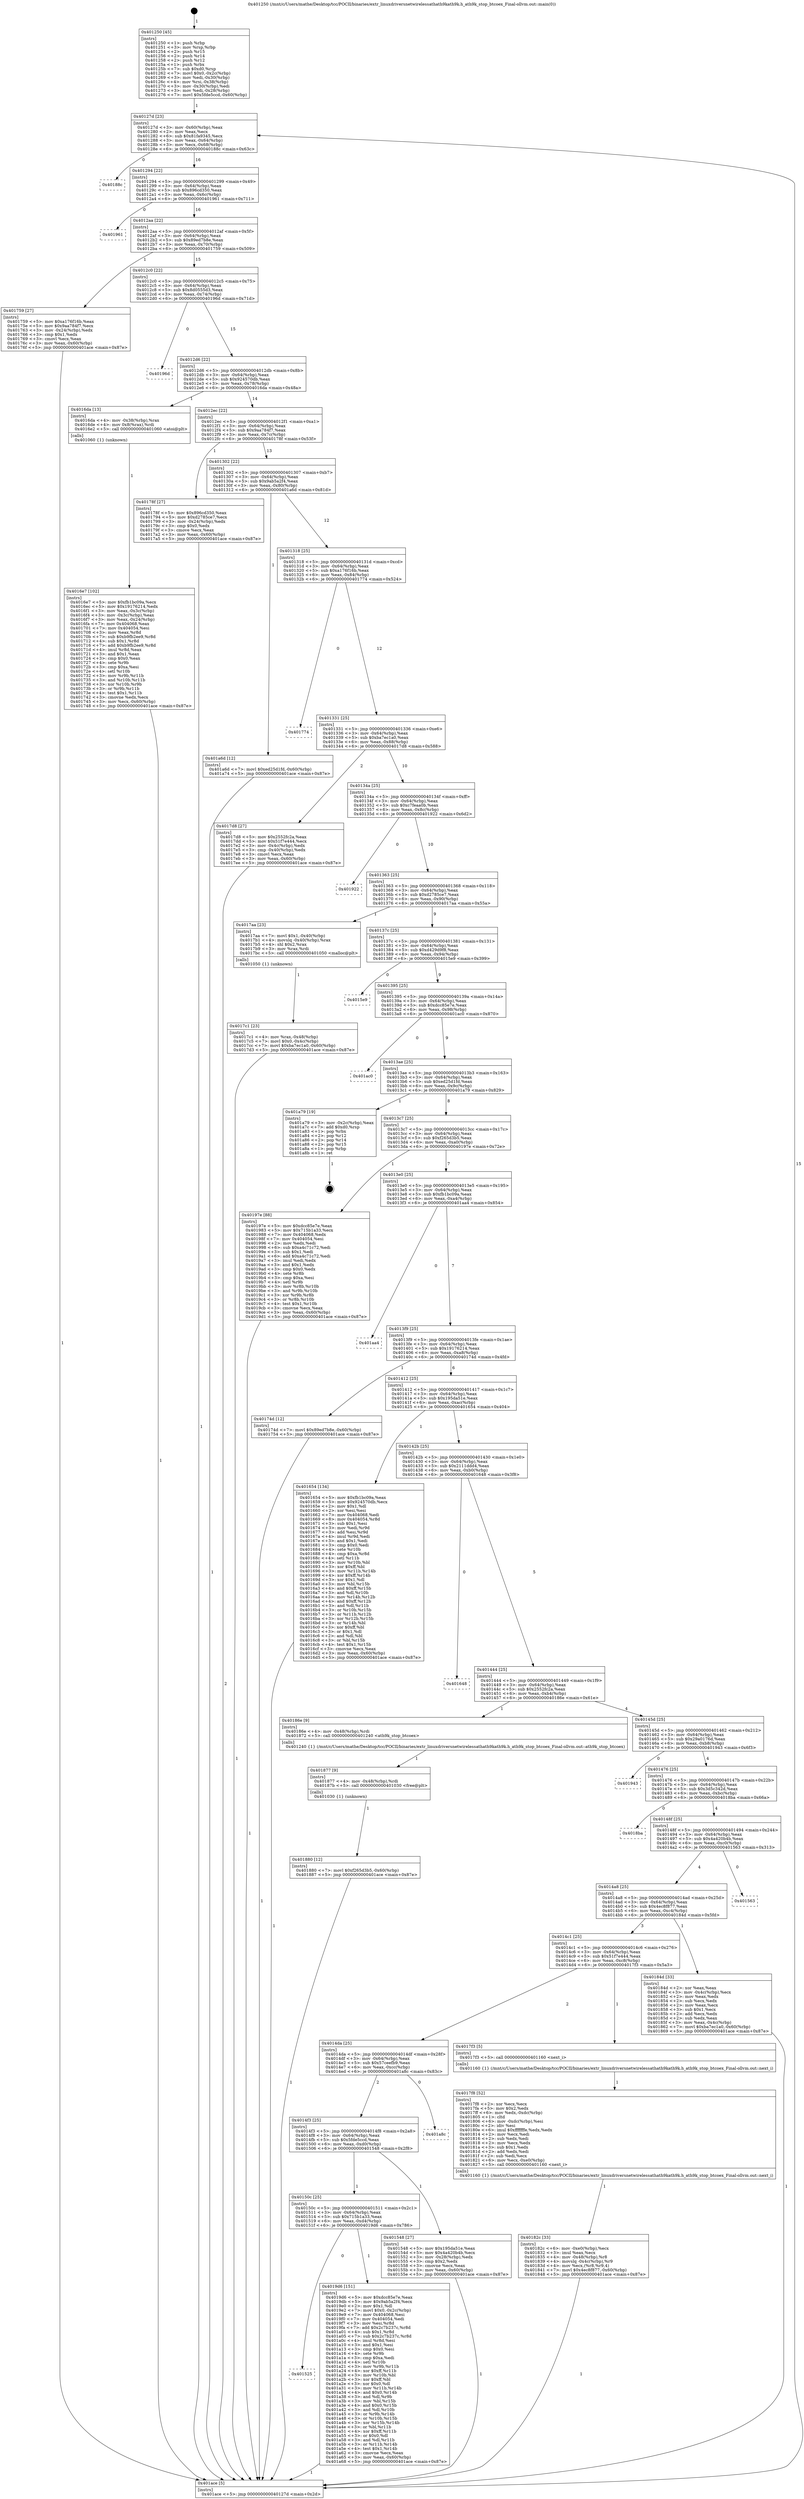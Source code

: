 digraph "0x401250" {
  label = "0x401250 (/mnt/c/Users/mathe/Desktop/tcc/POCII/binaries/extr_linuxdriversnetwirelessathath9kath9k.h_ath9k_stop_btcoex_Final-ollvm.out::main(0))"
  labelloc = "t"
  node[shape=record]

  Entry [label="",width=0.3,height=0.3,shape=circle,fillcolor=black,style=filled]
  "0x40127d" [label="{
     0x40127d [23]\l
     | [instrs]\l
     &nbsp;&nbsp;0x40127d \<+3\>: mov -0x60(%rbp),%eax\l
     &nbsp;&nbsp;0x401280 \<+2\>: mov %eax,%ecx\l
     &nbsp;&nbsp;0x401282 \<+6\>: sub $0x81fa9345,%ecx\l
     &nbsp;&nbsp;0x401288 \<+3\>: mov %eax,-0x64(%rbp)\l
     &nbsp;&nbsp;0x40128b \<+3\>: mov %ecx,-0x68(%rbp)\l
     &nbsp;&nbsp;0x40128e \<+6\>: je 000000000040188c \<main+0x63c\>\l
  }"]
  "0x40188c" [label="{
     0x40188c\l
  }", style=dashed]
  "0x401294" [label="{
     0x401294 [22]\l
     | [instrs]\l
     &nbsp;&nbsp;0x401294 \<+5\>: jmp 0000000000401299 \<main+0x49\>\l
     &nbsp;&nbsp;0x401299 \<+3\>: mov -0x64(%rbp),%eax\l
     &nbsp;&nbsp;0x40129c \<+5\>: sub $0x896cd350,%eax\l
     &nbsp;&nbsp;0x4012a1 \<+3\>: mov %eax,-0x6c(%rbp)\l
     &nbsp;&nbsp;0x4012a4 \<+6\>: je 0000000000401961 \<main+0x711\>\l
  }"]
  Exit [label="",width=0.3,height=0.3,shape=circle,fillcolor=black,style=filled,peripheries=2]
  "0x401961" [label="{
     0x401961\l
  }", style=dashed]
  "0x4012aa" [label="{
     0x4012aa [22]\l
     | [instrs]\l
     &nbsp;&nbsp;0x4012aa \<+5\>: jmp 00000000004012af \<main+0x5f\>\l
     &nbsp;&nbsp;0x4012af \<+3\>: mov -0x64(%rbp),%eax\l
     &nbsp;&nbsp;0x4012b2 \<+5\>: sub $0x89ed7b8e,%eax\l
     &nbsp;&nbsp;0x4012b7 \<+3\>: mov %eax,-0x70(%rbp)\l
     &nbsp;&nbsp;0x4012ba \<+6\>: je 0000000000401759 \<main+0x509\>\l
  }"]
  "0x401525" [label="{
     0x401525\l
  }", style=dashed]
  "0x401759" [label="{
     0x401759 [27]\l
     | [instrs]\l
     &nbsp;&nbsp;0x401759 \<+5\>: mov $0xa176f16b,%eax\l
     &nbsp;&nbsp;0x40175e \<+5\>: mov $0x9aa784f7,%ecx\l
     &nbsp;&nbsp;0x401763 \<+3\>: mov -0x24(%rbp),%edx\l
     &nbsp;&nbsp;0x401766 \<+3\>: cmp $0x1,%edx\l
     &nbsp;&nbsp;0x401769 \<+3\>: cmovl %ecx,%eax\l
     &nbsp;&nbsp;0x40176c \<+3\>: mov %eax,-0x60(%rbp)\l
     &nbsp;&nbsp;0x40176f \<+5\>: jmp 0000000000401ace \<main+0x87e\>\l
  }"]
  "0x4012c0" [label="{
     0x4012c0 [22]\l
     | [instrs]\l
     &nbsp;&nbsp;0x4012c0 \<+5\>: jmp 00000000004012c5 \<main+0x75\>\l
     &nbsp;&nbsp;0x4012c5 \<+3\>: mov -0x64(%rbp),%eax\l
     &nbsp;&nbsp;0x4012c8 \<+5\>: sub $0x8d0555d3,%eax\l
     &nbsp;&nbsp;0x4012cd \<+3\>: mov %eax,-0x74(%rbp)\l
     &nbsp;&nbsp;0x4012d0 \<+6\>: je 000000000040196d \<main+0x71d\>\l
  }"]
  "0x4019d6" [label="{
     0x4019d6 [151]\l
     | [instrs]\l
     &nbsp;&nbsp;0x4019d6 \<+5\>: mov $0xdcc85e7e,%eax\l
     &nbsp;&nbsp;0x4019db \<+5\>: mov $0x9ab5a2f4,%ecx\l
     &nbsp;&nbsp;0x4019e0 \<+2\>: mov $0x1,%dl\l
     &nbsp;&nbsp;0x4019e2 \<+7\>: movl $0x0,-0x2c(%rbp)\l
     &nbsp;&nbsp;0x4019e9 \<+7\>: mov 0x404068,%esi\l
     &nbsp;&nbsp;0x4019f0 \<+7\>: mov 0x404054,%edi\l
     &nbsp;&nbsp;0x4019f7 \<+3\>: mov %esi,%r8d\l
     &nbsp;&nbsp;0x4019fa \<+7\>: add $0x2c7b237c,%r8d\l
     &nbsp;&nbsp;0x401a01 \<+4\>: sub $0x1,%r8d\l
     &nbsp;&nbsp;0x401a05 \<+7\>: sub $0x2c7b237c,%r8d\l
     &nbsp;&nbsp;0x401a0c \<+4\>: imul %r8d,%esi\l
     &nbsp;&nbsp;0x401a10 \<+3\>: and $0x1,%esi\l
     &nbsp;&nbsp;0x401a13 \<+3\>: cmp $0x0,%esi\l
     &nbsp;&nbsp;0x401a16 \<+4\>: sete %r9b\l
     &nbsp;&nbsp;0x401a1a \<+3\>: cmp $0xa,%edi\l
     &nbsp;&nbsp;0x401a1d \<+4\>: setl %r10b\l
     &nbsp;&nbsp;0x401a21 \<+3\>: mov %r9b,%r11b\l
     &nbsp;&nbsp;0x401a24 \<+4\>: xor $0xff,%r11b\l
     &nbsp;&nbsp;0x401a28 \<+3\>: mov %r10b,%bl\l
     &nbsp;&nbsp;0x401a2b \<+3\>: xor $0xff,%bl\l
     &nbsp;&nbsp;0x401a2e \<+3\>: xor $0x0,%dl\l
     &nbsp;&nbsp;0x401a31 \<+3\>: mov %r11b,%r14b\l
     &nbsp;&nbsp;0x401a34 \<+4\>: and $0x0,%r14b\l
     &nbsp;&nbsp;0x401a38 \<+3\>: and %dl,%r9b\l
     &nbsp;&nbsp;0x401a3b \<+3\>: mov %bl,%r15b\l
     &nbsp;&nbsp;0x401a3e \<+4\>: and $0x0,%r15b\l
     &nbsp;&nbsp;0x401a42 \<+3\>: and %dl,%r10b\l
     &nbsp;&nbsp;0x401a45 \<+3\>: or %r9b,%r14b\l
     &nbsp;&nbsp;0x401a48 \<+3\>: or %r10b,%r15b\l
     &nbsp;&nbsp;0x401a4b \<+3\>: xor %r15b,%r14b\l
     &nbsp;&nbsp;0x401a4e \<+3\>: or %bl,%r11b\l
     &nbsp;&nbsp;0x401a51 \<+4\>: xor $0xff,%r11b\l
     &nbsp;&nbsp;0x401a55 \<+3\>: or $0x0,%dl\l
     &nbsp;&nbsp;0x401a58 \<+3\>: and %dl,%r11b\l
     &nbsp;&nbsp;0x401a5b \<+3\>: or %r11b,%r14b\l
     &nbsp;&nbsp;0x401a5e \<+4\>: test $0x1,%r14b\l
     &nbsp;&nbsp;0x401a62 \<+3\>: cmovne %ecx,%eax\l
     &nbsp;&nbsp;0x401a65 \<+3\>: mov %eax,-0x60(%rbp)\l
     &nbsp;&nbsp;0x401a68 \<+5\>: jmp 0000000000401ace \<main+0x87e\>\l
  }"]
  "0x40196d" [label="{
     0x40196d\l
  }", style=dashed]
  "0x4012d6" [label="{
     0x4012d6 [22]\l
     | [instrs]\l
     &nbsp;&nbsp;0x4012d6 \<+5\>: jmp 00000000004012db \<main+0x8b\>\l
     &nbsp;&nbsp;0x4012db \<+3\>: mov -0x64(%rbp),%eax\l
     &nbsp;&nbsp;0x4012de \<+5\>: sub $0x924570db,%eax\l
     &nbsp;&nbsp;0x4012e3 \<+3\>: mov %eax,-0x78(%rbp)\l
     &nbsp;&nbsp;0x4012e6 \<+6\>: je 00000000004016da \<main+0x48a\>\l
  }"]
  "0x401880" [label="{
     0x401880 [12]\l
     | [instrs]\l
     &nbsp;&nbsp;0x401880 \<+7\>: movl $0xf265d3b5,-0x60(%rbp)\l
     &nbsp;&nbsp;0x401887 \<+5\>: jmp 0000000000401ace \<main+0x87e\>\l
  }"]
  "0x4016da" [label="{
     0x4016da [13]\l
     | [instrs]\l
     &nbsp;&nbsp;0x4016da \<+4\>: mov -0x38(%rbp),%rax\l
     &nbsp;&nbsp;0x4016de \<+4\>: mov 0x8(%rax),%rdi\l
     &nbsp;&nbsp;0x4016e2 \<+5\>: call 0000000000401060 \<atoi@plt\>\l
     | [calls]\l
     &nbsp;&nbsp;0x401060 \{1\} (unknown)\l
  }"]
  "0x4012ec" [label="{
     0x4012ec [22]\l
     | [instrs]\l
     &nbsp;&nbsp;0x4012ec \<+5\>: jmp 00000000004012f1 \<main+0xa1\>\l
     &nbsp;&nbsp;0x4012f1 \<+3\>: mov -0x64(%rbp),%eax\l
     &nbsp;&nbsp;0x4012f4 \<+5\>: sub $0x9aa784f7,%eax\l
     &nbsp;&nbsp;0x4012f9 \<+3\>: mov %eax,-0x7c(%rbp)\l
     &nbsp;&nbsp;0x4012fc \<+6\>: je 000000000040178f \<main+0x53f\>\l
  }"]
  "0x401877" [label="{
     0x401877 [9]\l
     | [instrs]\l
     &nbsp;&nbsp;0x401877 \<+4\>: mov -0x48(%rbp),%rdi\l
     &nbsp;&nbsp;0x40187b \<+5\>: call 0000000000401030 \<free@plt\>\l
     | [calls]\l
     &nbsp;&nbsp;0x401030 \{1\} (unknown)\l
  }"]
  "0x40178f" [label="{
     0x40178f [27]\l
     | [instrs]\l
     &nbsp;&nbsp;0x40178f \<+5\>: mov $0x896cd350,%eax\l
     &nbsp;&nbsp;0x401794 \<+5\>: mov $0xd2785ce7,%ecx\l
     &nbsp;&nbsp;0x401799 \<+3\>: mov -0x24(%rbp),%edx\l
     &nbsp;&nbsp;0x40179c \<+3\>: cmp $0x0,%edx\l
     &nbsp;&nbsp;0x40179f \<+3\>: cmove %ecx,%eax\l
     &nbsp;&nbsp;0x4017a2 \<+3\>: mov %eax,-0x60(%rbp)\l
     &nbsp;&nbsp;0x4017a5 \<+5\>: jmp 0000000000401ace \<main+0x87e\>\l
  }"]
  "0x401302" [label="{
     0x401302 [22]\l
     | [instrs]\l
     &nbsp;&nbsp;0x401302 \<+5\>: jmp 0000000000401307 \<main+0xb7\>\l
     &nbsp;&nbsp;0x401307 \<+3\>: mov -0x64(%rbp),%eax\l
     &nbsp;&nbsp;0x40130a \<+5\>: sub $0x9ab5a2f4,%eax\l
     &nbsp;&nbsp;0x40130f \<+3\>: mov %eax,-0x80(%rbp)\l
     &nbsp;&nbsp;0x401312 \<+6\>: je 0000000000401a6d \<main+0x81d\>\l
  }"]
  "0x40182c" [label="{
     0x40182c [33]\l
     | [instrs]\l
     &nbsp;&nbsp;0x40182c \<+6\>: mov -0xe0(%rbp),%ecx\l
     &nbsp;&nbsp;0x401832 \<+3\>: imul %eax,%ecx\l
     &nbsp;&nbsp;0x401835 \<+4\>: mov -0x48(%rbp),%r8\l
     &nbsp;&nbsp;0x401839 \<+4\>: movslq -0x4c(%rbp),%r9\l
     &nbsp;&nbsp;0x40183d \<+4\>: mov %ecx,(%r8,%r9,4)\l
     &nbsp;&nbsp;0x401841 \<+7\>: movl $0x4ec8f877,-0x60(%rbp)\l
     &nbsp;&nbsp;0x401848 \<+5\>: jmp 0000000000401ace \<main+0x87e\>\l
  }"]
  "0x401a6d" [label="{
     0x401a6d [12]\l
     | [instrs]\l
     &nbsp;&nbsp;0x401a6d \<+7\>: movl $0xed25d1fd,-0x60(%rbp)\l
     &nbsp;&nbsp;0x401a74 \<+5\>: jmp 0000000000401ace \<main+0x87e\>\l
  }"]
  "0x401318" [label="{
     0x401318 [25]\l
     | [instrs]\l
     &nbsp;&nbsp;0x401318 \<+5\>: jmp 000000000040131d \<main+0xcd\>\l
     &nbsp;&nbsp;0x40131d \<+3\>: mov -0x64(%rbp),%eax\l
     &nbsp;&nbsp;0x401320 \<+5\>: sub $0xa176f16b,%eax\l
     &nbsp;&nbsp;0x401325 \<+6\>: mov %eax,-0x84(%rbp)\l
     &nbsp;&nbsp;0x40132b \<+6\>: je 0000000000401774 \<main+0x524\>\l
  }"]
  "0x4017f8" [label="{
     0x4017f8 [52]\l
     | [instrs]\l
     &nbsp;&nbsp;0x4017f8 \<+2\>: xor %ecx,%ecx\l
     &nbsp;&nbsp;0x4017fa \<+5\>: mov $0x2,%edx\l
     &nbsp;&nbsp;0x4017ff \<+6\>: mov %edx,-0xdc(%rbp)\l
     &nbsp;&nbsp;0x401805 \<+1\>: cltd\l
     &nbsp;&nbsp;0x401806 \<+6\>: mov -0xdc(%rbp),%esi\l
     &nbsp;&nbsp;0x40180c \<+2\>: idiv %esi\l
     &nbsp;&nbsp;0x40180e \<+6\>: imul $0xfffffffe,%edx,%edx\l
     &nbsp;&nbsp;0x401814 \<+2\>: mov %ecx,%edi\l
     &nbsp;&nbsp;0x401816 \<+2\>: sub %edx,%edi\l
     &nbsp;&nbsp;0x401818 \<+2\>: mov %ecx,%edx\l
     &nbsp;&nbsp;0x40181a \<+3\>: sub $0x1,%edx\l
     &nbsp;&nbsp;0x40181d \<+2\>: add %edx,%edi\l
     &nbsp;&nbsp;0x40181f \<+2\>: sub %edi,%ecx\l
     &nbsp;&nbsp;0x401821 \<+6\>: mov %ecx,-0xe0(%rbp)\l
     &nbsp;&nbsp;0x401827 \<+5\>: call 0000000000401160 \<next_i\>\l
     | [calls]\l
     &nbsp;&nbsp;0x401160 \{1\} (/mnt/c/Users/mathe/Desktop/tcc/POCII/binaries/extr_linuxdriversnetwirelessathath9kath9k.h_ath9k_stop_btcoex_Final-ollvm.out::next_i)\l
  }"]
  "0x401774" [label="{
     0x401774\l
  }", style=dashed]
  "0x401331" [label="{
     0x401331 [25]\l
     | [instrs]\l
     &nbsp;&nbsp;0x401331 \<+5\>: jmp 0000000000401336 \<main+0xe6\>\l
     &nbsp;&nbsp;0x401336 \<+3\>: mov -0x64(%rbp),%eax\l
     &nbsp;&nbsp;0x401339 \<+5\>: sub $0xba7ec1a0,%eax\l
     &nbsp;&nbsp;0x40133e \<+6\>: mov %eax,-0x88(%rbp)\l
     &nbsp;&nbsp;0x401344 \<+6\>: je 00000000004017d8 \<main+0x588\>\l
  }"]
  "0x4017c1" [label="{
     0x4017c1 [23]\l
     | [instrs]\l
     &nbsp;&nbsp;0x4017c1 \<+4\>: mov %rax,-0x48(%rbp)\l
     &nbsp;&nbsp;0x4017c5 \<+7\>: movl $0x0,-0x4c(%rbp)\l
     &nbsp;&nbsp;0x4017cc \<+7\>: movl $0xba7ec1a0,-0x60(%rbp)\l
     &nbsp;&nbsp;0x4017d3 \<+5\>: jmp 0000000000401ace \<main+0x87e\>\l
  }"]
  "0x4017d8" [label="{
     0x4017d8 [27]\l
     | [instrs]\l
     &nbsp;&nbsp;0x4017d8 \<+5\>: mov $0x2552fc2a,%eax\l
     &nbsp;&nbsp;0x4017dd \<+5\>: mov $0x51f7e444,%ecx\l
     &nbsp;&nbsp;0x4017e2 \<+3\>: mov -0x4c(%rbp),%edx\l
     &nbsp;&nbsp;0x4017e5 \<+3\>: cmp -0x40(%rbp),%edx\l
     &nbsp;&nbsp;0x4017e8 \<+3\>: cmovl %ecx,%eax\l
     &nbsp;&nbsp;0x4017eb \<+3\>: mov %eax,-0x60(%rbp)\l
     &nbsp;&nbsp;0x4017ee \<+5\>: jmp 0000000000401ace \<main+0x87e\>\l
  }"]
  "0x40134a" [label="{
     0x40134a [25]\l
     | [instrs]\l
     &nbsp;&nbsp;0x40134a \<+5\>: jmp 000000000040134f \<main+0xff\>\l
     &nbsp;&nbsp;0x40134f \<+3\>: mov -0x64(%rbp),%eax\l
     &nbsp;&nbsp;0x401352 \<+5\>: sub $0xc7feaa0b,%eax\l
     &nbsp;&nbsp;0x401357 \<+6\>: mov %eax,-0x8c(%rbp)\l
     &nbsp;&nbsp;0x40135d \<+6\>: je 0000000000401922 \<main+0x6d2\>\l
  }"]
  "0x4016e7" [label="{
     0x4016e7 [102]\l
     | [instrs]\l
     &nbsp;&nbsp;0x4016e7 \<+5\>: mov $0xfb1bc09a,%ecx\l
     &nbsp;&nbsp;0x4016ec \<+5\>: mov $0x19176214,%edx\l
     &nbsp;&nbsp;0x4016f1 \<+3\>: mov %eax,-0x3c(%rbp)\l
     &nbsp;&nbsp;0x4016f4 \<+3\>: mov -0x3c(%rbp),%eax\l
     &nbsp;&nbsp;0x4016f7 \<+3\>: mov %eax,-0x24(%rbp)\l
     &nbsp;&nbsp;0x4016fa \<+7\>: mov 0x404068,%eax\l
     &nbsp;&nbsp;0x401701 \<+7\>: mov 0x404054,%esi\l
     &nbsp;&nbsp;0x401708 \<+3\>: mov %eax,%r8d\l
     &nbsp;&nbsp;0x40170b \<+7\>: sub $0xb9fb2ee9,%r8d\l
     &nbsp;&nbsp;0x401712 \<+4\>: sub $0x1,%r8d\l
     &nbsp;&nbsp;0x401716 \<+7\>: add $0xb9fb2ee9,%r8d\l
     &nbsp;&nbsp;0x40171d \<+4\>: imul %r8d,%eax\l
     &nbsp;&nbsp;0x401721 \<+3\>: and $0x1,%eax\l
     &nbsp;&nbsp;0x401724 \<+3\>: cmp $0x0,%eax\l
     &nbsp;&nbsp;0x401727 \<+4\>: sete %r9b\l
     &nbsp;&nbsp;0x40172b \<+3\>: cmp $0xa,%esi\l
     &nbsp;&nbsp;0x40172e \<+4\>: setl %r10b\l
     &nbsp;&nbsp;0x401732 \<+3\>: mov %r9b,%r11b\l
     &nbsp;&nbsp;0x401735 \<+3\>: and %r10b,%r11b\l
     &nbsp;&nbsp;0x401738 \<+3\>: xor %r10b,%r9b\l
     &nbsp;&nbsp;0x40173b \<+3\>: or %r9b,%r11b\l
     &nbsp;&nbsp;0x40173e \<+4\>: test $0x1,%r11b\l
     &nbsp;&nbsp;0x401742 \<+3\>: cmovne %edx,%ecx\l
     &nbsp;&nbsp;0x401745 \<+3\>: mov %ecx,-0x60(%rbp)\l
     &nbsp;&nbsp;0x401748 \<+5\>: jmp 0000000000401ace \<main+0x87e\>\l
  }"]
  "0x401922" [label="{
     0x401922\l
  }", style=dashed]
  "0x401363" [label="{
     0x401363 [25]\l
     | [instrs]\l
     &nbsp;&nbsp;0x401363 \<+5\>: jmp 0000000000401368 \<main+0x118\>\l
     &nbsp;&nbsp;0x401368 \<+3\>: mov -0x64(%rbp),%eax\l
     &nbsp;&nbsp;0x40136b \<+5\>: sub $0xd2785ce7,%eax\l
     &nbsp;&nbsp;0x401370 \<+6\>: mov %eax,-0x90(%rbp)\l
     &nbsp;&nbsp;0x401376 \<+6\>: je 00000000004017aa \<main+0x55a\>\l
  }"]
  "0x401250" [label="{
     0x401250 [45]\l
     | [instrs]\l
     &nbsp;&nbsp;0x401250 \<+1\>: push %rbp\l
     &nbsp;&nbsp;0x401251 \<+3\>: mov %rsp,%rbp\l
     &nbsp;&nbsp;0x401254 \<+2\>: push %r15\l
     &nbsp;&nbsp;0x401256 \<+2\>: push %r14\l
     &nbsp;&nbsp;0x401258 \<+2\>: push %r12\l
     &nbsp;&nbsp;0x40125a \<+1\>: push %rbx\l
     &nbsp;&nbsp;0x40125b \<+7\>: sub $0xd0,%rsp\l
     &nbsp;&nbsp;0x401262 \<+7\>: movl $0x0,-0x2c(%rbp)\l
     &nbsp;&nbsp;0x401269 \<+3\>: mov %edi,-0x30(%rbp)\l
     &nbsp;&nbsp;0x40126c \<+4\>: mov %rsi,-0x38(%rbp)\l
     &nbsp;&nbsp;0x401270 \<+3\>: mov -0x30(%rbp),%edi\l
     &nbsp;&nbsp;0x401273 \<+3\>: mov %edi,-0x28(%rbp)\l
     &nbsp;&nbsp;0x401276 \<+7\>: movl $0x5fde5ccd,-0x60(%rbp)\l
  }"]
  "0x4017aa" [label="{
     0x4017aa [23]\l
     | [instrs]\l
     &nbsp;&nbsp;0x4017aa \<+7\>: movl $0x1,-0x40(%rbp)\l
     &nbsp;&nbsp;0x4017b1 \<+4\>: movslq -0x40(%rbp),%rax\l
     &nbsp;&nbsp;0x4017b5 \<+4\>: shl $0x2,%rax\l
     &nbsp;&nbsp;0x4017b9 \<+3\>: mov %rax,%rdi\l
     &nbsp;&nbsp;0x4017bc \<+5\>: call 0000000000401050 \<malloc@plt\>\l
     | [calls]\l
     &nbsp;&nbsp;0x401050 \{1\} (unknown)\l
  }"]
  "0x40137c" [label="{
     0x40137c [25]\l
     | [instrs]\l
     &nbsp;&nbsp;0x40137c \<+5\>: jmp 0000000000401381 \<main+0x131\>\l
     &nbsp;&nbsp;0x401381 \<+3\>: mov -0x64(%rbp),%eax\l
     &nbsp;&nbsp;0x401384 \<+5\>: sub $0xd429d9f8,%eax\l
     &nbsp;&nbsp;0x401389 \<+6\>: mov %eax,-0x94(%rbp)\l
     &nbsp;&nbsp;0x40138f \<+6\>: je 00000000004015e9 \<main+0x399\>\l
  }"]
  "0x401ace" [label="{
     0x401ace [5]\l
     | [instrs]\l
     &nbsp;&nbsp;0x401ace \<+5\>: jmp 000000000040127d \<main+0x2d\>\l
  }"]
  "0x4015e9" [label="{
     0x4015e9\l
  }", style=dashed]
  "0x401395" [label="{
     0x401395 [25]\l
     | [instrs]\l
     &nbsp;&nbsp;0x401395 \<+5\>: jmp 000000000040139a \<main+0x14a\>\l
     &nbsp;&nbsp;0x40139a \<+3\>: mov -0x64(%rbp),%eax\l
     &nbsp;&nbsp;0x40139d \<+5\>: sub $0xdcc85e7e,%eax\l
     &nbsp;&nbsp;0x4013a2 \<+6\>: mov %eax,-0x98(%rbp)\l
     &nbsp;&nbsp;0x4013a8 \<+6\>: je 0000000000401ac0 \<main+0x870\>\l
  }"]
  "0x40150c" [label="{
     0x40150c [25]\l
     | [instrs]\l
     &nbsp;&nbsp;0x40150c \<+5\>: jmp 0000000000401511 \<main+0x2c1\>\l
     &nbsp;&nbsp;0x401511 \<+3\>: mov -0x64(%rbp),%eax\l
     &nbsp;&nbsp;0x401514 \<+5\>: sub $0x715b1a33,%eax\l
     &nbsp;&nbsp;0x401519 \<+6\>: mov %eax,-0xd4(%rbp)\l
     &nbsp;&nbsp;0x40151f \<+6\>: je 00000000004019d6 \<main+0x786\>\l
  }"]
  "0x401ac0" [label="{
     0x401ac0\l
  }", style=dashed]
  "0x4013ae" [label="{
     0x4013ae [25]\l
     | [instrs]\l
     &nbsp;&nbsp;0x4013ae \<+5\>: jmp 00000000004013b3 \<main+0x163\>\l
     &nbsp;&nbsp;0x4013b3 \<+3\>: mov -0x64(%rbp),%eax\l
     &nbsp;&nbsp;0x4013b6 \<+5\>: sub $0xed25d1fd,%eax\l
     &nbsp;&nbsp;0x4013bb \<+6\>: mov %eax,-0x9c(%rbp)\l
     &nbsp;&nbsp;0x4013c1 \<+6\>: je 0000000000401a79 \<main+0x829\>\l
  }"]
  "0x401548" [label="{
     0x401548 [27]\l
     | [instrs]\l
     &nbsp;&nbsp;0x401548 \<+5\>: mov $0x195da51e,%eax\l
     &nbsp;&nbsp;0x40154d \<+5\>: mov $0x4a420b4b,%ecx\l
     &nbsp;&nbsp;0x401552 \<+3\>: mov -0x28(%rbp),%edx\l
     &nbsp;&nbsp;0x401555 \<+3\>: cmp $0x2,%edx\l
     &nbsp;&nbsp;0x401558 \<+3\>: cmovne %ecx,%eax\l
     &nbsp;&nbsp;0x40155b \<+3\>: mov %eax,-0x60(%rbp)\l
     &nbsp;&nbsp;0x40155e \<+5\>: jmp 0000000000401ace \<main+0x87e\>\l
  }"]
  "0x401a79" [label="{
     0x401a79 [19]\l
     | [instrs]\l
     &nbsp;&nbsp;0x401a79 \<+3\>: mov -0x2c(%rbp),%eax\l
     &nbsp;&nbsp;0x401a7c \<+7\>: add $0xd0,%rsp\l
     &nbsp;&nbsp;0x401a83 \<+1\>: pop %rbx\l
     &nbsp;&nbsp;0x401a84 \<+2\>: pop %r12\l
     &nbsp;&nbsp;0x401a86 \<+2\>: pop %r14\l
     &nbsp;&nbsp;0x401a88 \<+2\>: pop %r15\l
     &nbsp;&nbsp;0x401a8a \<+1\>: pop %rbp\l
     &nbsp;&nbsp;0x401a8b \<+1\>: ret\l
  }"]
  "0x4013c7" [label="{
     0x4013c7 [25]\l
     | [instrs]\l
     &nbsp;&nbsp;0x4013c7 \<+5\>: jmp 00000000004013cc \<main+0x17c\>\l
     &nbsp;&nbsp;0x4013cc \<+3\>: mov -0x64(%rbp),%eax\l
     &nbsp;&nbsp;0x4013cf \<+5\>: sub $0xf265d3b5,%eax\l
     &nbsp;&nbsp;0x4013d4 \<+6\>: mov %eax,-0xa0(%rbp)\l
     &nbsp;&nbsp;0x4013da \<+6\>: je 000000000040197e \<main+0x72e\>\l
  }"]
  "0x4014f3" [label="{
     0x4014f3 [25]\l
     | [instrs]\l
     &nbsp;&nbsp;0x4014f3 \<+5\>: jmp 00000000004014f8 \<main+0x2a8\>\l
     &nbsp;&nbsp;0x4014f8 \<+3\>: mov -0x64(%rbp),%eax\l
     &nbsp;&nbsp;0x4014fb \<+5\>: sub $0x5fde5ccd,%eax\l
     &nbsp;&nbsp;0x401500 \<+6\>: mov %eax,-0xd0(%rbp)\l
     &nbsp;&nbsp;0x401506 \<+6\>: je 0000000000401548 \<main+0x2f8\>\l
  }"]
  "0x40197e" [label="{
     0x40197e [88]\l
     | [instrs]\l
     &nbsp;&nbsp;0x40197e \<+5\>: mov $0xdcc85e7e,%eax\l
     &nbsp;&nbsp;0x401983 \<+5\>: mov $0x715b1a33,%ecx\l
     &nbsp;&nbsp;0x401988 \<+7\>: mov 0x404068,%edx\l
     &nbsp;&nbsp;0x40198f \<+7\>: mov 0x404054,%esi\l
     &nbsp;&nbsp;0x401996 \<+2\>: mov %edx,%edi\l
     &nbsp;&nbsp;0x401998 \<+6\>: sub $0xa4c71c72,%edi\l
     &nbsp;&nbsp;0x40199e \<+3\>: sub $0x1,%edi\l
     &nbsp;&nbsp;0x4019a1 \<+6\>: add $0xa4c71c72,%edi\l
     &nbsp;&nbsp;0x4019a7 \<+3\>: imul %edi,%edx\l
     &nbsp;&nbsp;0x4019aa \<+3\>: and $0x1,%edx\l
     &nbsp;&nbsp;0x4019ad \<+3\>: cmp $0x0,%edx\l
     &nbsp;&nbsp;0x4019b0 \<+4\>: sete %r8b\l
     &nbsp;&nbsp;0x4019b4 \<+3\>: cmp $0xa,%esi\l
     &nbsp;&nbsp;0x4019b7 \<+4\>: setl %r9b\l
     &nbsp;&nbsp;0x4019bb \<+3\>: mov %r8b,%r10b\l
     &nbsp;&nbsp;0x4019be \<+3\>: and %r9b,%r10b\l
     &nbsp;&nbsp;0x4019c1 \<+3\>: xor %r9b,%r8b\l
     &nbsp;&nbsp;0x4019c4 \<+3\>: or %r8b,%r10b\l
     &nbsp;&nbsp;0x4019c7 \<+4\>: test $0x1,%r10b\l
     &nbsp;&nbsp;0x4019cb \<+3\>: cmovne %ecx,%eax\l
     &nbsp;&nbsp;0x4019ce \<+3\>: mov %eax,-0x60(%rbp)\l
     &nbsp;&nbsp;0x4019d1 \<+5\>: jmp 0000000000401ace \<main+0x87e\>\l
  }"]
  "0x4013e0" [label="{
     0x4013e0 [25]\l
     | [instrs]\l
     &nbsp;&nbsp;0x4013e0 \<+5\>: jmp 00000000004013e5 \<main+0x195\>\l
     &nbsp;&nbsp;0x4013e5 \<+3\>: mov -0x64(%rbp),%eax\l
     &nbsp;&nbsp;0x4013e8 \<+5\>: sub $0xfb1bc09a,%eax\l
     &nbsp;&nbsp;0x4013ed \<+6\>: mov %eax,-0xa4(%rbp)\l
     &nbsp;&nbsp;0x4013f3 \<+6\>: je 0000000000401aa4 \<main+0x854\>\l
  }"]
  "0x401a8c" [label="{
     0x401a8c\l
  }", style=dashed]
  "0x401aa4" [label="{
     0x401aa4\l
  }", style=dashed]
  "0x4013f9" [label="{
     0x4013f9 [25]\l
     | [instrs]\l
     &nbsp;&nbsp;0x4013f9 \<+5\>: jmp 00000000004013fe \<main+0x1ae\>\l
     &nbsp;&nbsp;0x4013fe \<+3\>: mov -0x64(%rbp),%eax\l
     &nbsp;&nbsp;0x401401 \<+5\>: sub $0x19176214,%eax\l
     &nbsp;&nbsp;0x401406 \<+6\>: mov %eax,-0xa8(%rbp)\l
     &nbsp;&nbsp;0x40140c \<+6\>: je 000000000040174d \<main+0x4fd\>\l
  }"]
  "0x4014da" [label="{
     0x4014da [25]\l
     | [instrs]\l
     &nbsp;&nbsp;0x4014da \<+5\>: jmp 00000000004014df \<main+0x28f\>\l
     &nbsp;&nbsp;0x4014df \<+3\>: mov -0x64(%rbp),%eax\l
     &nbsp;&nbsp;0x4014e2 \<+5\>: sub $0x57ceefb9,%eax\l
     &nbsp;&nbsp;0x4014e7 \<+6\>: mov %eax,-0xcc(%rbp)\l
     &nbsp;&nbsp;0x4014ed \<+6\>: je 0000000000401a8c \<main+0x83c\>\l
  }"]
  "0x40174d" [label="{
     0x40174d [12]\l
     | [instrs]\l
     &nbsp;&nbsp;0x40174d \<+7\>: movl $0x89ed7b8e,-0x60(%rbp)\l
     &nbsp;&nbsp;0x401754 \<+5\>: jmp 0000000000401ace \<main+0x87e\>\l
  }"]
  "0x401412" [label="{
     0x401412 [25]\l
     | [instrs]\l
     &nbsp;&nbsp;0x401412 \<+5\>: jmp 0000000000401417 \<main+0x1c7\>\l
     &nbsp;&nbsp;0x401417 \<+3\>: mov -0x64(%rbp),%eax\l
     &nbsp;&nbsp;0x40141a \<+5\>: sub $0x195da51e,%eax\l
     &nbsp;&nbsp;0x40141f \<+6\>: mov %eax,-0xac(%rbp)\l
     &nbsp;&nbsp;0x401425 \<+6\>: je 0000000000401654 \<main+0x404\>\l
  }"]
  "0x4017f3" [label="{
     0x4017f3 [5]\l
     | [instrs]\l
     &nbsp;&nbsp;0x4017f3 \<+5\>: call 0000000000401160 \<next_i\>\l
     | [calls]\l
     &nbsp;&nbsp;0x401160 \{1\} (/mnt/c/Users/mathe/Desktop/tcc/POCII/binaries/extr_linuxdriversnetwirelessathath9kath9k.h_ath9k_stop_btcoex_Final-ollvm.out::next_i)\l
  }"]
  "0x401654" [label="{
     0x401654 [134]\l
     | [instrs]\l
     &nbsp;&nbsp;0x401654 \<+5\>: mov $0xfb1bc09a,%eax\l
     &nbsp;&nbsp;0x401659 \<+5\>: mov $0x924570db,%ecx\l
     &nbsp;&nbsp;0x40165e \<+2\>: mov $0x1,%dl\l
     &nbsp;&nbsp;0x401660 \<+2\>: xor %esi,%esi\l
     &nbsp;&nbsp;0x401662 \<+7\>: mov 0x404068,%edi\l
     &nbsp;&nbsp;0x401669 \<+8\>: mov 0x404054,%r8d\l
     &nbsp;&nbsp;0x401671 \<+3\>: sub $0x1,%esi\l
     &nbsp;&nbsp;0x401674 \<+3\>: mov %edi,%r9d\l
     &nbsp;&nbsp;0x401677 \<+3\>: add %esi,%r9d\l
     &nbsp;&nbsp;0x40167a \<+4\>: imul %r9d,%edi\l
     &nbsp;&nbsp;0x40167e \<+3\>: and $0x1,%edi\l
     &nbsp;&nbsp;0x401681 \<+3\>: cmp $0x0,%edi\l
     &nbsp;&nbsp;0x401684 \<+4\>: sete %r10b\l
     &nbsp;&nbsp;0x401688 \<+4\>: cmp $0xa,%r8d\l
     &nbsp;&nbsp;0x40168c \<+4\>: setl %r11b\l
     &nbsp;&nbsp;0x401690 \<+3\>: mov %r10b,%bl\l
     &nbsp;&nbsp;0x401693 \<+3\>: xor $0xff,%bl\l
     &nbsp;&nbsp;0x401696 \<+3\>: mov %r11b,%r14b\l
     &nbsp;&nbsp;0x401699 \<+4\>: xor $0xff,%r14b\l
     &nbsp;&nbsp;0x40169d \<+3\>: xor $0x1,%dl\l
     &nbsp;&nbsp;0x4016a0 \<+3\>: mov %bl,%r15b\l
     &nbsp;&nbsp;0x4016a3 \<+4\>: and $0xff,%r15b\l
     &nbsp;&nbsp;0x4016a7 \<+3\>: and %dl,%r10b\l
     &nbsp;&nbsp;0x4016aa \<+3\>: mov %r14b,%r12b\l
     &nbsp;&nbsp;0x4016ad \<+4\>: and $0xff,%r12b\l
     &nbsp;&nbsp;0x4016b1 \<+3\>: and %dl,%r11b\l
     &nbsp;&nbsp;0x4016b4 \<+3\>: or %r10b,%r15b\l
     &nbsp;&nbsp;0x4016b7 \<+3\>: or %r11b,%r12b\l
     &nbsp;&nbsp;0x4016ba \<+3\>: xor %r12b,%r15b\l
     &nbsp;&nbsp;0x4016bd \<+3\>: or %r14b,%bl\l
     &nbsp;&nbsp;0x4016c0 \<+3\>: xor $0xff,%bl\l
     &nbsp;&nbsp;0x4016c3 \<+3\>: or $0x1,%dl\l
     &nbsp;&nbsp;0x4016c6 \<+2\>: and %dl,%bl\l
     &nbsp;&nbsp;0x4016c8 \<+3\>: or %bl,%r15b\l
     &nbsp;&nbsp;0x4016cb \<+4\>: test $0x1,%r15b\l
     &nbsp;&nbsp;0x4016cf \<+3\>: cmovne %ecx,%eax\l
     &nbsp;&nbsp;0x4016d2 \<+3\>: mov %eax,-0x60(%rbp)\l
     &nbsp;&nbsp;0x4016d5 \<+5\>: jmp 0000000000401ace \<main+0x87e\>\l
  }"]
  "0x40142b" [label="{
     0x40142b [25]\l
     | [instrs]\l
     &nbsp;&nbsp;0x40142b \<+5\>: jmp 0000000000401430 \<main+0x1e0\>\l
     &nbsp;&nbsp;0x401430 \<+3\>: mov -0x64(%rbp),%eax\l
     &nbsp;&nbsp;0x401433 \<+5\>: sub $0x2111ddd4,%eax\l
     &nbsp;&nbsp;0x401438 \<+6\>: mov %eax,-0xb0(%rbp)\l
     &nbsp;&nbsp;0x40143e \<+6\>: je 0000000000401648 \<main+0x3f8\>\l
  }"]
  "0x4014c1" [label="{
     0x4014c1 [25]\l
     | [instrs]\l
     &nbsp;&nbsp;0x4014c1 \<+5\>: jmp 00000000004014c6 \<main+0x276\>\l
     &nbsp;&nbsp;0x4014c6 \<+3\>: mov -0x64(%rbp),%eax\l
     &nbsp;&nbsp;0x4014c9 \<+5\>: sub $0x51f7e444,%eax\l
     &nbsp;&nbsp;0x4014ce \<+6\>: mov %eax,-0xc8(%rbp)\l
     &nbsp;&nbsp;0x4014d4 \<+6\>: je 00000000004017f3 \<main+0x5a3\>\l
  }"]
  "0x401648" [label="{
     0x401648\l
  }", style=dashed]
  "0x401444" [label="{
     0x401444 [25]\l
     | [instrs]\l
     &nbsp;&nbsp;0x401444 \<+5\>: jmp 0000000000401449 \<main+0x1f9\>\l
     &nbsp;&nbsp;0x401449 \<+3\>: mov -0x64(%rbp),%eax\l
     &nbsp;&nbsp;0x40144c \<+5\>: sub $0x2552fc2a,%eax\l
     &nbsp;&nbsp;0x401451 \<+6\>: mov %eax,-0xb4(%rbp)\l
     &nbsp;&nbsp;0x401457 \<+6\>: je 000000000040186e \<main+0x61e\>\l
  }"]
  "0x40184d" [label="{
     0x40184d [33]\l
     | [instrs]\l
     &nbsp;&nbsp;0x40184d \<+2\>: xor %eax,%eax\l
     &nbsp;&nbsp;0x40184f \<+3\>: mov -0x4c(%rbp),%ecx\l
     &nbsp;&nbsp;0x401852 \<+2\>: mov %eax,%edx\l
     &nbsp;&nbsp;0x401854 \<+2\>: sub %ecx,%edx\l
     &nbsp;&nbsp;0x401856 \<+2\>: mov %eax,%ecx\l
     &nbsp;&nbsp;0x401858 \<+3\>: sub $0x1,%ecx\l
     &nbsp;&nbsp;0x40185b \<+2\>: add %ecx,%edx\l
     &nbsp;&nbsp;0x40185d \<+2\>: sub %edx,%eax\l
     &nbsp;&nbsp;0x40185f \<+3\>: mov %eax,-0x4c(%rbp)\l
     &nbsp;&nbsp;0x401862 \<+7\>: movl $0xba7ec1a0,-0x60(%rbp)\l
     &nbsp;&nbsp;0x401869 \<+5\>: jmp 0000000000401ace \<main+0x87e\>\l
  }"]
  "0x40186e" [label="{
     0x40186e [9]\l
     | [instrs]\l
     &nbsp;&nbsp;0x40186e \<+4\>: mov -0x48(%rbp),%rdi\l
     &nbsp;&nbsp;0x401872 \<+5\>: call 0000000000401240 \<ath9k_stop_btcoex\>\l
     | [calls]\l
     &nbsp;&nbsp;0x401240 \{1\} (/mnt/c/Users/mathe/Desktop/tcc/POCII/binaries/extr_linuxdriversnetwirelessathath9kath9k.h_ath9k_stop_btcoex_Final-ollvm.out::ath9k_stop_btcoex)\l
  }"]
  "0x40145d" [label="{
     0x40145d [25]\l
     | [instrs]\l
     &nbsp;&nbsp;0x40145d \<+5\>: jmp 0000000000401462 \<main+0x212\>\l
     &nbsp;&nbsp;0x401462 \<+3\>: mov -0x64(%rbp),%eax\l
     &nbsp;&nbsp;0x401465 \<+5\>: sub $0x29a0176d,%eax\l
     &nbsp;&nbsp;0x40146a \<+6\>: mov %eax,-0xb8(%rbp)\l
     &nbsp;&nbsp;0x401470 \<+6\>: je 0000000000401943 \<main+0x6f3\>\l
  }"]
  "0x4014a8" [label="{
     0x4014a8 [25]\l
     | [instrs]\l
     &nbsp;&nbsp;0x4014a8 \<+5\>: jmp 00000000004014ad \<main+0x25d\>\l
     &nbsp;&nbsp;0x4014ad \<+3\>: mov -0x64(%rbp),%eax\l
     &nbsp;&nbsp;0x4014b0 \<+5\>: sub $0x4ec8f877,%eax\l
     &nbsp;&nbsp;0x4014b5 \<+6\>: mov %eax,-0xc4(%rbp)\l
     &nbsp;&nbsp;0x4014bb \<+6\>: je 000000000040184d \<main+0x5fd\>\l
  }"]
  "0x401943" [label="{
     0x401943\l
  }", style=dashed]
  "0x401476" [label="{
     0x401476 [25]\l
     | [instrs]\l
     &nbsp;&nbsp;0x401476 \<+5\>: jmp 000000000040147b \<main+0x22b\>\l
     &nbsp;&nbsp;0x40147b \<+3\>: mov -0x64(%rbp),%eax\l
     &nbsp;&nbsp;0x40147e \<+5\>: sub $0x3d5c342d,%eax\l
     &nbsp;&nbsp;0x401483 \<+6\>: mov %eax,-0xbc(%rbp)\l
     &nbsp;&nbsp;0x401489 \<+6\>: je 00000000004018ba \<main+0x66a\>\l
  }"]
  "0x401563" [label="{
     0x401563\l
  }", style=dashed]
  "0x4018ba" [label="{
     0x4018ba\l
  }", style=dashed]
  "0x40148f" [label="{
     0x40148f [25]\l
     | [instrs]\l
     &nbsp;&nbsp;0x40148f \<+5\>: jmp 0000000000401494 \<main+0x244\>\l
     &nbsp;&nbsp;0x401494 \<+3\>: mov -0x64(%rbp),%eax\l
     &nbsp;&nbsp;0x401497 \<+5\>: sub $0x4a420b4b,%eax\l
     &nbsp;&nbsp;0x40149c \<+6\>: mov %eax,-0xc0(%rbp)\l
     &nbsp;&nbsp;0x4014a2 \<+6\>: je 0000000000401563 \<main+0x313\>\l
  }"]
  Entry -> "0x401250" [label=" 1"]
  "0x40127d" -> "0x40188c" [label=" 0"]
  "0x40127d" -> "0x401294" [label=" 16"]
  "0x401a79" -> Exit [label=" 1"]
  "0x401294" -> "0x401961" [label=" 0"]
  "0x401294" -> "0x4012aa" [label=" 16"]
  "0x401a6d" -> "0x401ace" [label=" 1"]
  "0x4012aa" -> "0x401759" [label=" 1"]
  "0x4012aa" -> "0x4012c0" [label=" 15"]
  "0x4019d6" -> "0x401ace" [label=" 1"]
  "0x4012c0" -> "0x40196d" [label=" 0"]
  "0x4012c0" -> "0x4012d6" [label=" 15"]
  "0x40150c" -> "0x401525" [label=" 0"]
  "0x4012d6" -> "0x4016da" [label=" 1"]
  "0x4012d6" -> "0x4012ec" [label=" 14"]
  "0x40150c" -> "0x4019d6" [label=" 1"]
  "0x4012ec" -> "0x40178f" [label=" 1"]
  "0x4012ec" -> "0x401302" [label=" 13"]
  "0x40197e" -> "0x401ace" [label=" 1"]
  "0x401302" -> "0x401a6d" [label=" 1"]
  "0x401302" -> "0x401318" [label=" 12"]
  "0x401880" -> "0x401ace" [label=" 1"]
  "0x401318" -> "0x401774" [label=" 0"]
  "0x401318" -> "0x401331" [label=" 12"]
  "0x401877" -> "0x401880" [label=" 1"]
  "0x401331" -> "0x4017d8" [label=" 2"]
  "0x401331" -> "0x40134a" [label=" 10"]
  "0x40186e" -> "0x401877" [label=" 1"]
  "0x40134a" -> "0x401922" [label=" 0"]
  "0x40134a" -> "0x401363" [label=" 10"]
  "0x40184d" -> "0x401ace" [label=" 1"]
  "0x401363" -> "0x4017aa" [label=" 1"]
  "0x401363" -> "0x40137c" [label=" 9"]
  "0x40182c" -> "0x401ace" [label=" 1"]
  "0x40137c" -> "0x4015e9" [label=" 0"]
  "0x40137c" -> "0x401395" [label=" 9"]
  "0x4017f8" -> "0x40182c" [label=" 1"]
  "0x401395" -> "0x401ac0" [label=" 0"]
  "0x401395" -> "0x4013ae" [label=" 9"]
  "0x4017f3" -> "0x4017f8" [label=" 1"]
  "0x4013ae" -> "0x401a79" [label=" 1"]
  "0x4013ae" -> "0x4013c7" [label=" 8"]
  "0x4017d8" -> "0x401ace" [label=" 2"]
  "0x4013c7" -> "0x40197e" [label=" 1"]
  "0x4013c7" -> "0x4013e0" [label=" 7"]
  "0x4017aa" -> "0x4017c1" [label=" 1"]
  "0x4013e0" -> "0x401aa4" [label=" 0"]
  "0x4013e0" -> "0x4013f9" [label=" 7"]
  "0x40178f" -> "0x401ace" [label=" 1"]
  "0x4013f9" -> "0x40174d" [label=" 1"]
  "0x4013f9" -> "0x401412" [label=" 6"]
  "0x40174d" -> "0x401ace" [label=" 1"]
  "0x401412" -> "0x401654" [label=" 1"]
  "0x401412" -> "0x40142b" [label=" 5"]
  "0x4016e7" -> "0x401ace" [label=" 1"]
  "0x40142b" -> "0x401648" [label=" 0"]
  "0x40142b" -> "0x401444" [label=" 5"]
  "0x401654" -> "0x401ace" [label=" 1"]
  "0x401444" -> "0x40186e" [label=" 1"]
  "0x401444" -> "0x40145d" [label=" 4"]
  "0x401ace" -> "0x40127d" [label=" 15"]
  "0x40145d" -> "0x401943" [label=" 0"]
  "0x40145d" -> "0x401476" [label=" 4"]
  "0x401548" -> "0x401ace" [label=" 1"]
  "0x401476" -> "0x4018ba" [label=" 0"]
  "0x401476" -> "0x40148f" [label=" 4"]
  "0x4014f3" -> "0x40150c" [label=" 1"]
  "0x40148f" -> "0x401563" [label=" 0"]
  "0x40148f" -> "0x4014a8" [label=" 4"]
  "0x401250" -> "0x40127d" [label=" 1"]
  "0x4014a8" -> "0x40184d" [label=" 1"]
  "0x4014a8" -> "0x4014c1" [label=" 3"]
  "0x4016da" -> "0x4016e7" [label=" 1"]
  "0x4014c1" -> "0x4017f3" [label=" 1"]
  "0x4014c1" -> "0x4014da" [label=" 2"]
  "0x401759" -> "0x401ace" [label=" 1"]
  "0x4014da" -> "0x401a8c" [label=" 0"]
  "0x4014da" -> "0x4014f3" [label=" 2"]
  "0x4017c1" -> "0x401ace" [label=" 1"]
  "0x4014f3" -> "0x401548" [label=" 1"]
}
